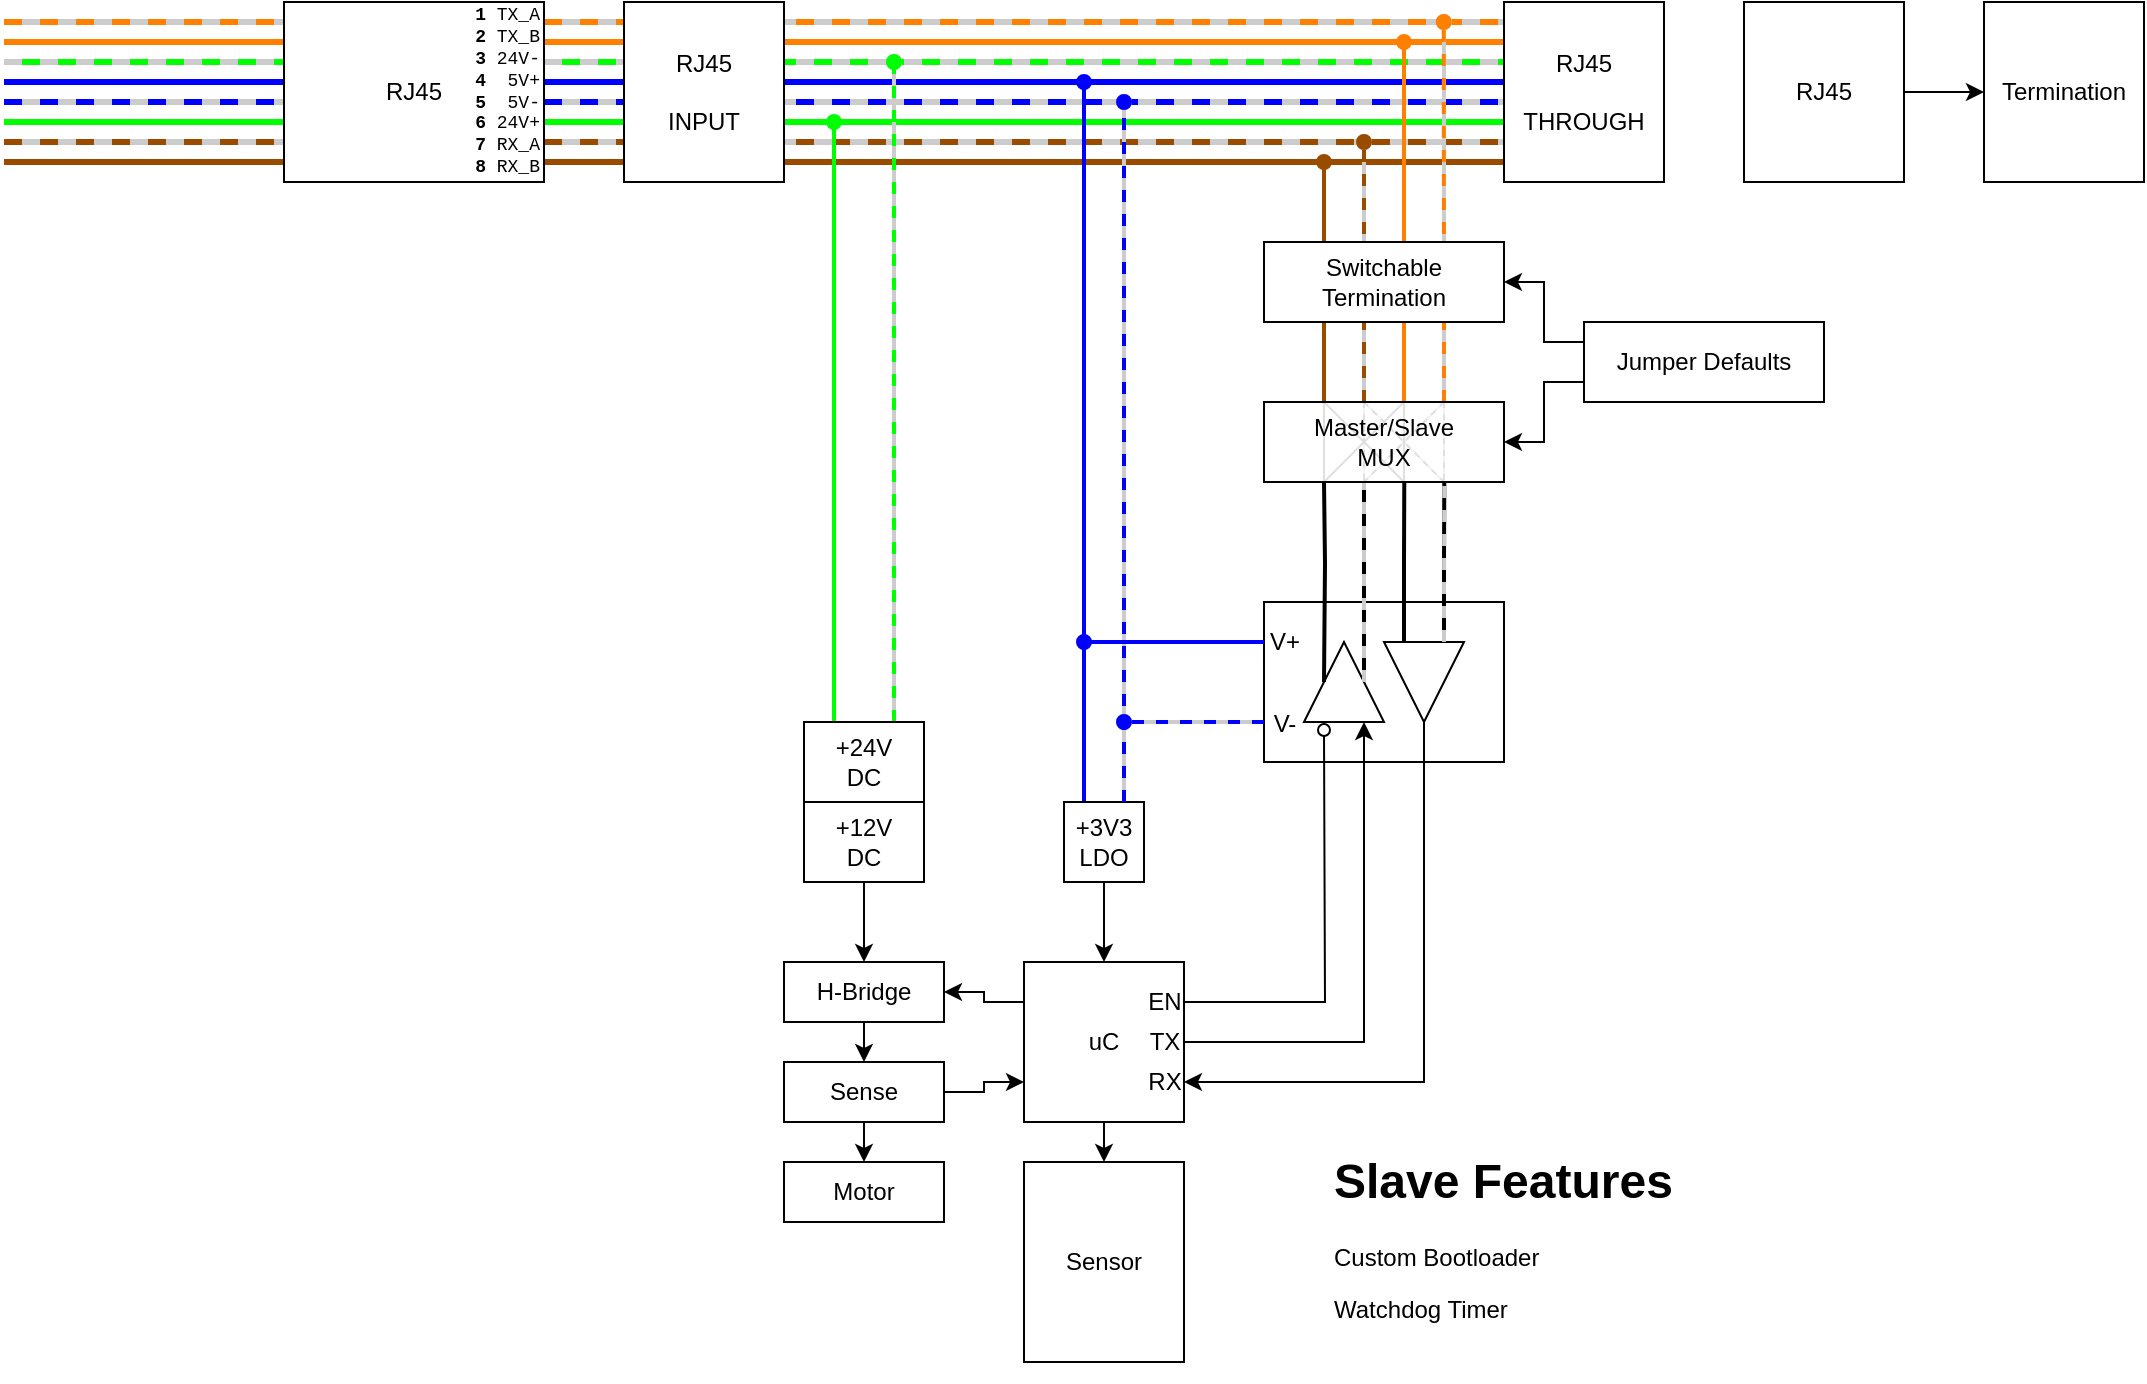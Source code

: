 <mxfile version="13.7.9" type="device"><diagram id="8MzV7u4AULDA_pD13dKl" name="Page-1"><mxGraphModel dx="1422" dy="1232" grid="1" gridSize="10" guides="0" tooltips="1" connect="1" arrows="1" fold="1" page="0" pageScale="1" pageWidth="850" pageHeight="1100" math="0" shadow="0"><root><mxCell id="0"/><mxCell id="1" parent="0"/><mxCell id="2-G0UsSdYrzjZxExo1J0-51" value="" style="rounded=0;whiteSpace=wrap;html=1;" vertex="1" parent="1"><mxGeometry x="800" y="160" width="120" height="40" as="geometry"/></mxCell><mxCell id="2-G0UsSdYrzjZxExo1J0-50" style="rounded=0;orthogonalLoop=1;jettySize=auto;html=1;strokeWidth=1;endArrow=none;endFill=0;strokeColor=#CCCCCC;" edge="1" parent="1"><mxGeometry relative="1" as="geometry"><mxPoint x="890" y="160.0" as="sourcePoint"/><mxPoint x="890" y="200.0" as="targetPoint"/></mxGeometry></mxCell><mxCell id="2-G0UsSdYrzjZxExo1J0-47" style="rounded=0;orthogonalLoop=1;jettySize=auto;html=1;strokeWidth=1;endArrow=none;endFill=0;strokeColor=#CCCCCC;" edge="1" parent="1"><mxGeometry relative="1" as="geometry"><mxPoint x="890" y="160.0" as="sourcePoint"/><mxPoint x="850" y="200" as="targetPoint"/></mxGeometry></mxCell><mxCell id="bpZ32wb8VnHjMpwT7Ty5-103" style="edgeStyle=orthogonalEdgeStyle;rounded=0;orthogonalLoop=1;jettySize=auto;html=1;exitX=0.75;exitY=0;exitDx=0;exitDy=0;endArrow=oval;endFill=1;strokeColor=#CCCCCC;strokeWidth=2;fontFamily=Helvetica;fontSize=12;" parent="1" edge="1"><mxGeometry relative="1" as="geometry"><mxPoint x="730" y="320" as="targetPoint"/><mxPoint x="800" y="320" as="sourcePoint"/></mxGeometry></mxCell><mxCell id="bpZ32wb8VnHjMpwT7Ty5-99" value="" style="rounded=0;whiteSpace=wrap;html=1;fontFamily=Helvetica;fontSize=12;" parent="1" vertex="1"><mxGeometry x="800" y="260" width="120" height="80" as="geometry"/></mxCell><mxCell id="bpZ32wb8VnHjMpwT7Ty5-40" value="uC" style="rounded=0;whiteSpace=wrap;html=1;fontFamily=Helvetica;fontSize=12;" parent="1" vertex="1"><mxGeometry x="680" y="440" width="80" height="80" as="geometry"/></mxCell><mxCell id="bpZ32wb8VnHjMpwT7Ty5-51" value="" style="endArrow=none;html=1;strokeWidth=3;strokeColor=#00FF00;" parent="1" edge="1"><mxGeometry width="50" height="50" relative="1" as="geometry"><mxPoint x="170" y="-10" as="sourcePoint"/><mxPoint x="920" y="-10" as="targetPoint"/></mxGeometry></mxCell><mxCell id="bpZ32wb8VnHjMpwT7Ty5-54" value="" style="endArrow=none;html=1;strokeWidth=3;strokeColor=#CCCCCC;" parent="1" edge="1"><mxGeometry width="50" height="50" relative="1" as="geometry"><mxPoint x="170" y="30" as="sourcePoint"/><mxPoint x="920" y="30" as="targetPoint"/></mxGeometry></mxCell><mxCell id="bpZ32wb8VnHjMpwT7Ty5-53" value="" style="endArrow=none;html=1;strokeWidth=3;strokeColor=#CCCCCC;" parent="1" edge="1"><mxGeometry width="50" height="50" relative="1" as="geometry"><mxPoint x="170" y="10" as="sourcePoint"/><mxPoint x="920" y="10" as="targetPoint"/></mxGeometry></mxCell><mxCell id="bpZ32wb8VnHjMpwT7Ty5-52" value="" style="endArrow=none;html=1;strokeWidth=3;strokeColor=#CCCCCC;" parent="1" edge="1"><mxGeometry width="50" height="50" relative="1" as="geometry"><mxPoint x="170" y="-30" as="sourcePoint"/><mxPoint x="920" y="-30" as="targetPoint"/></mxGeometry></mxCell><mxCell id="bpZ32wb8VnHjMpwT7Ty5-22" value="" style="endArrow=none;html=1;strokeWidth=3;dashed=1;strokeColor=#FF8000;" parent="1" edge="1"><mxGeometry width="50" height="50" relative="1" as="geometry"><mxPoint x="170" y="-30" as="sourcePoint"/><mxPoint x="920" y="-30" as="targetPoint"/></mxGeometry></mxCell><mxCell id="bpZ32wb8VnHjMpwT7Ty5-24" value="" style="endArrow=none;html=1;strokeWidth=3;strokeColor=#FF8000;" parent="1" edge="1"><mxGeometry width="50" height="50" relative="1" as="geometry"><mxPoint x="170" y="-20" as="sourcePoint"/><mxPoint x="920" y="-20" as="targetPoint"/></mxGeometry></mxCell><mxCell id="bpZ32wb8VnHjMpwT7Ty5-25" value="" style="endArrow=none;html=1;strokeWidth=3;dashed=1;strokeColor=#CCCCCC;" parent="1" edge="1"><mxGeometry width="50" height="50" relative="1" as="geometry"><mxPoint x="170" y="-10" as="sourcePoint"/><mxPoint x="920" y="-10" as="targetPoint"/></mxGeometry></mxCell><mxCell id="bpZ32wb8VnHjMpwT7Ty5-26" value="" style="endArrow=none;html=1;strokeWidth=3;strokeColor=#0000FF;" parent="1" edge="1"><mxGeometry width="50" height="50" relative="1" as="geometry"><mxPoint x="170" as="sourcePoint"/><mxPoint x="920" as="targetPoint"/></mxGeometry></mxCell><mxCell id="bpZ32wb8VnHjMpwT7Ty5-27" value="" style="endArrow=none;html=1;strokeWidth=3;dashed=1;strokeColor=#0000FF;" parent="1" edge="1"><mxGeometry width="50" height="50" relative="1" as="geometry"><mxPoint x="170" y="10" as="sourcePoint"/><mxPoint x="920" y="10" as="targetPoint"/></mxGeometry></mxCell><mxCell id="bpZ32wb8VnHjMpwT7Ty5-28" value="" style="endArrow=none;html=1;strokeWidth=3;strokeColor=#00FF00;" parent="1" edge="1"><mxGeometry width="50" height="50" relative="1" as="geometry"><mxPoint x="170" y="20" as="sourcePoint"/><mxPoint x="920" y="20" as="targetPoint"/></mxGeometry></mxCell><mxCell id="bpZ32wb8VnHjMpwT7Ty5-29" value="" style="endArrow=none;html=1;strokeWidth=3;dashed=1;strokeColor=#994C00;" parent="1" edge="1"><mxGeometry width="50" height="50" relative="1" as="geometry"><mxPoint x="170" y="30" as="sourcePoint"/><mxPoint x="920" y="30" as="targetPoint"/></mxGeometry></mxCell><mxCell id="bpZ32wb8VnHjMpwT7Ty5-30" value="" style="endArrow=none;html=1;strokeWidth=3;strokeColor=#994C00;" parent="1" edge="1"><mxGeometry width="50" height="50" relative="1" as="geometry"><mxPoint x="170" y="40" as="sourcePoint"/><mxPoint x="920" y="40" as="targetPoint"/></mxGeometry></mxCell><mxCell id="bpZ32wb8VnHjMpwT7Ty5-55" style="edgeStyle=orthogonalEdgeStyle;rounded=0;orthogonalLoop=1;jettySize=auto;html=1;exitX=0.75;exitY=0;exitDx=0;exitDy=0;endArrow=oval;endFill=1;strokeColor=#CCCCCC;strokeWidth=2;fontFamily=Helvetica;fontSize=12;" parent="1" source="bpZ32wb8VnHjMpwT7Ty5-39" edge="1"><mxGeometry relative="1" as="geometry"><mxPoint x="615" y="-10" as="targetPoint"/></mxGeometry></mxCell><mxCell id="bpZ32wb8VnHjMpwT7Ty5-20" value="RJ45" style="rounded=0;whiteSpace=wrap;html=1;" parent="1" vertex="1"><mxGeometry x="310" y="-40" width="130" height="90" as="geometry"/></mxCell><mxCell id="bpZ32wb8VnHjMpwT7Ty5-33" value="&lt;b&gt;1&lt;/b&gt; TX_A&lt;br style=&quot;font-size: 9px&quot;&gt;&lt;b&gt;2&lt;/b&gt; TX_B&lt;br style=&quot;font-size: 9px&quot;&gt;&lt;b&gt;3&lt;/b&gt; 24V-&lt;br style=&quot;font-size: 9px&quot;&gt;&lt;b&gt;4&lt;/b&gt;&amp;nbsp; 5V+&lt;br style=&quot;font-size: 9px&quot;&gt;&lt;b&gt;5&lt;/b&gt;&amp;nbsp; 5V-&lt;br style=&quot;font-size: 9px&quot;&gt;&lt;b&gt;6&lt;/b&gt; 24V+&lt;br style=&quot;font-size: 9px&quot;&gt;&lt;b&gt;7&lt;/b&gt; RX_A&lt;br style=&quot;font-size: 9px&quot;&gt;&lt;b&gt;8&lt;/b&gt; RX_B" style="text;html=1;strokeColor=none;fillColor=none;align=right;verticalAlign=middle;whiteSpace=wrap;rounded=0;fontSize=9;fontFamily=Courier New;" parent="1" vertex="1"><mxGeometry x="360" y="-40" width="80" height="90" as="geometry"/></mxCell><mxCell id="bpZ32wb8VnHjMpwT7Ty5-42" style="edgeStyle=orthogonalEdgeStyle;rounded=0;orthogonalLoop=1;jettySize=auto;html=1;exitX=0.5;exitY=1;exitDx=0;exitDy=0;entryX=0.5;entryY=0;entryDx=0;entryDy=0;endArrow=classic;endFill=1;strokeColor=#000000;strokeWidth=1;fontFamily=Helvetica;fontSize=12;" parent="1" source="bpZ32wb8VnHjMpwT7Ty5-34" target="bpZ32wb8VnHjMpwT7Ty5-40" edge="1"><mxGeometry relative="1" as="geometry"/></mxCell><mxCell id="bpZ32wb8VnHjMpwT7Ty5-56" style="edgeStyle=orthogonalEdgeStyle;rounded=0;orthogonalLoop=1;jettySize=auto;html=1;exitX=0.75;exitY=0;exitDx=0;exitDy=0;endArrow=oval;endFill=1;strokeColor=#CCCCCC;strokeWidth=2;fontFamily=Helvetica;fontSize=12;" parent="1" source="bpZ32wb8VnHjMpwT7Ty5-34" edge="1"><mxGeometry relative="1" as="geometry"><mxPoint x="730" y="10" as="targetPoint"/><Array as="points"><mxPoint x="730" y="10"/></Array></mxGeometry></mxCell><mxCell id="bpZ32wb8VnHjMpwT7Ty5-57" style="edgeStyle=orthogonalEdgeStyle;rounded=0;orthogonalLoop=1;jettySize=auto;html=1;exitX=0.25;exitY=0;exitDx=0;exitDy=0;endArrow=oval;endFill=1;strokeWidth=2;fontFamily=Helvetica;fontSize=12;strokeColor=#0000FF;" parent="1" source="bpZ32wb8VnHjMpwT7Ty5-34" edge="1"><mxGeometry relative="1" as="geometry"><mxPoint x="710" as="targetPoint"/><Array as="points"><mxPoint x="710"/></Array></mxGeometry></mxCell><mxCell id="bpZ32wb8VnHjMpwT7Ty5-34" value="+3V3&lt;br&gt;LDO" style="rounded=0;whiteSpace=wrap;html=1;fontFamily=Helvetica;fontSize=12;" parent="1" vertex="1"><mxGeometry x="700" y="360" width="40" height="40" as="geometry"/></mxCell><mxCell id="bpZ32wb8VnHjMpwT7Ty5-35" value="RJ45&lt;br&gt;&lt;br&gt;THROUGH" style="rounded=0;whiteSpace=wrap;html=1;" parent="1" vertex="1"><mxGeometry x="920" y="-40" width="80" height="90" as="geometry"/></mxCell><mxCell id="bpZ32wb8VnHjMpwT7Ty5-21" value="RJ45&lt;br&gt;&lt;br&gt;INPUT" style="rounded=0;whiteSpace=wrap;html=1;" parent="1" vertex="1"><mxGeometry x="480" y="-40" width="80" height="90" as="geometry"/></mxCell><mxCell id="bpZ32wb8VnHjMpwT7Ty5-47" style="edgeStyle=orthogonalEdgeStyle;rounded=0;orthogonalLoop=1;jettySize=auto;html=1;exitX=0.25;exitY=0;exitDx=0;exitDy=0;endArrow=oval;endFill=1;strokeWidth=2;fontFamily=Helvetica;fontSize=12;strokeColor=#00FF00;" parent="1" source="bpZ32wb8VnHjMpwT7Ty5-39" edge="1"><mxGeometry relative="1" as="geometry"><mxPoint x="585" y="20" as="targetPoint"/></mxGeometry></mxCell><mxCell id="bpZ32wb8VnHjMpwT7Ty5-48" style="edgeStyle=orthogonalEdgeStyle;rounded=0;orthogonalLoop=1;jettySize=auto;html=1;exitX=0.75;exitY=0;exitDx=0;exitDy=0;endArrow=oval;endFill=1;strokeWidth=2;fontFamily=Helvetica;fontSize=12;strokeColor=#00FF00;dashed=1;" parent="1" source="bpZ32wb8VnHjMpwT7Ty5-39" edge="1"><mxGeometry relative="1" as="geometry"><mxPoint x="615" y="-10" as="targetPoint"/></mxGeometry></mxCell><mxCell id="2-G0UsSdYrzjZxExo1J0-3" style="edgeStyle=orthogonalEdgeStyle;rounded=0;orthogonalLoop=1;jettySize=auto;html=1;exitX=0.5;exitY=1;exitDx=0;exitDy=0;entryX=0.5;entryY=0;entryDx=0;entryDy=0;" edge="1" parent="1" source="bpZ32wb8VnHjMpwT7Ty5-39" target="2-G0UsSdYrzjZxExo1J0-2"><mxGeometry relative="1" as="geometry"/></mxCell><mxCell id="bpZ32wb8VnHjMpwT7Ty5-39" value="+24V&lt;br style=&quot;font-size: 12px&quot;&gt;DC" style="rounded=0;whiteSpace=wrap;html=1;fontFamily=Helvetica;fontSize=12;" parent="1" vertex="1"><mxGeometry x="570" y="320" width="60" height="40" as="geometry"/></mxCell><mxCell id="bpZ32wb8VnHjMpwT7Ty5-64" style="edgeStyle=orthogonalEdgeStyle;rounded=0;orthogonalLoop=1;jettySize=auto;html=1;exitX=0.5;exitY=1;exitDx=0;exitDy=0;entryX=0.5;entryY=0;entryDx=0;entryDy=0;endArrow=classic;endFill=1;strokeColor=#000000;strokeWidth=1;fontFamily=Helvetica;fontSize=12;" parent="1" source="bpZ32wb8VnHjMpwT7Ty5-40" target="bpZ32wb8VnHjMpwT7Ty5-44" edge="1"><mxGeometry relative="1" as="geometry"/></mxCell><mxCell id="bpZ32wb8VnHjMpwT7Ty5-92" style="edgeStyle=orthogonalEdgeStyle;rounded=0;orthogonalLoop=1;jettySize=auto;html=1;exitX=1;exitY=0.25;exitDx=0;exitDy=0;endArrow=oval;endFill=0;strokeColor=#000000;strokeWidth=1;fontFamily=Helvetica;fontSize=12;" parent="1" source="bpZ32wb8VnHjMpwT7Ty5-40" edge="1"><mxGeometry relative="1" as="geometry"><mxPoint x="830" y="324" as="targetPoint"/></mxGeometry></mxCell><mxCell id="bpZ32wb8VnHjMpwT7Ty5-97" value="EN" style="edgeLabel;html=1;align=center;verticalAlign=middle;resizable=0;points=[];fontSize=12;fontFamily=Helvetica;" parent="bpZ32wb8VnHjMpwT7Ty5-92" vertex="1" connectable="0"><mxGeometry x="-0.388" y="14" relative="1" as="geometry"><mxPoint x="-72.86" y="13.97" as="offset"/></mxGeometry></mxCell><mxCell id="bpZ32wb8VnHjMpwT7Ty5-93" value="TX" style="edgeStyle=orthogonalEdgeStyle;rounded=0;orthogonalLoop=1;jettySize=auto;html=1;exitX=1;exitY=0.5;exitDx=0;exitDy=0;entryX=0;entryY=0.75;entryDx=0;entryDy=0;endArrow=classic;endFill=1;strokeColor=#000000;strokeWidth=1;fontFamily=Helvetica;fontSize=12;" parent="1" source="bpZ32wb8VnHjMpwT7Ty5-40" target="bpZ32wb8VnHjMpwT7Ty5-75" edge="1"><mxGeometry x="-0.28" y="100" relative="1" as="geometry"><mxPoint as="offset"/></mxGeometry></mxCell><mxCell id="bpZ32wb8VnHjMpwT7Ty5-95" style="edgeStyle=orthogonalEdgeStyle;rounded=0;orthogonalLoop=1;jettySize=auto;html=1;exitX=0;exitY=0.25;exitDx=0;exitDy=0;entryX=1;entryY=0.5;entryDx=0;entryDy=0;endArrow=classic;endFill=1;strokeColor=#000000;strokeWidth=1;fontFamily=Helvetica;fontSize=12;" parent="1" source="bpZ32wb8VnHjMpwT7Ty5-40" target="bpZ32wb8VnHjMpwT7Ty5-60" edge="1"><mxGeometry relative="1" as="geometry"/></mxCell><mxCell id="bpZ32wb8VnHjMpwT7Ty5-44" value="Sensor" style="rounded=0;whiteSpace=wrap;html=1;fontFamily=Helvetica;fontSize=12;" parent="1" vertex="1"><mxGeometry x="680" y="540" width="80" height="100" as="geometry"/></mxCell><mxCell id="bpZ32wb8VnHjMpwT7Ty5-68" style="edgeStyle=orthogonalEdgeStyle;rounded=0;orthogonalLoop=1;jettySize=auto;html=1;exitX=0.5;exitY=1;exitDx=0;exitDy=0;entryX=0.5;entryY=0;entryDx=0;entryDy=0;endArrow=classic;endFill=1;strokeColor=#000000;strokeWidth=1;fontFamily=Helvetica;fontSize=12;" parent="1" source="bpZ32wb8VnHjMpwT7Ty5-59" target="bpZ32wb8VnHjMpwT7Ty5-67" edge="1"><mxGeometry relative="1" as="geometry"/></mxCell><mxCell id="bpZ32wb8VnHjMpwT7Ty5-96" style="edgeStyle=orthogonalEdgeStyle;rounded=0;orthogonalLoop=1;jettySize=auto;html=1;exitX=1;exitY=0.5;exitDx=0;exitDy=0;entryX=0;entryY=0.75;entryDx=0;entryDy=0;endArrow=classic;endFill=1;strokeColor=#000000;strokeWidth=1;fontFamily=Helvetica;fontSize=12;" parent="1" source="bpZ32wb8VnHjMpwT7Ty5-59" target="bpZ32wb8VnHjMpwT7Ty5-40" edge="1"><mxGeometry relative="1" as="geometry"/></mxCell><mxCell id="bpZ32wb8VnHjMpwT7Ty5-59" value="Sense" style="rounded=0;whiteSpace=wrap;html=1;fontFamily=Helvetica;fontSize=12;" parent="1" vertex="1"><mxGeometry x="560" y="490" width="80" height="30" as="geometry"/></mxCell><mxCell id="bpZ32wb8VnHjMpwT7Ty5-63" style="edgeStyle=orthogonalEdgeStyle;rounded=0;orthogonalLoop=1;jettySize=auto;html=1;exitX=0.5;exitY=1;exitDx=0;exitDy=0;entryX=0.5;entryY=0;entryDx=0;entryDy=0;endArrow=classic;endFill=1;strokeColor=#000000;strokeWidth=1;fontFamily=Helvetica;fontSize=12;" parent="1" source="bpZ32wb8VnHjMpwT7Ty5-60" target="bpZ32wb8VnHjMpwT7Ty5-59" edge="1"><mxGeometry relative="1" as="geometry"/></mxCell><mxCell id="bpZ32wb8VnHjMpwT7Ty5-60" value="H-Bridge" style="rounded=0;whiteSpace=wrap;html=1;fontFamily=Helvetica;fontSize=12;" parent="1" vertex="1"><mxGeometry x="560" y="440" width="80" height="30" as="geometry"/></mxCell><mxCell id="bpZ32wb8VnHjMpwT7Ty5-67" value="Motor" style="rounded=0;whiteSpace=wrap;html=1;fontFamily=Helvetica;fontSize=12;" parent="1" vertex="1"><mxGeometry x="560" y="540" width="80" height="30" as="geometry"/></mxCell><mxCell id="bpZ32wb8VnHjMpwT7Ty5-71" style="edgeStyle=orthogonalEdgeStyle;rounded=0;orthogonalLoop=1;jettySize=auto;html=1;exitX=1;exitY=0.5;exitDx=0;exitDy=0;entryX=0;entryY=0.5;entryDx=0;entryDy=0;endArrow=classic;endFill=1;strokeColor=#000000;strokeWidth=1;fontFamily=Helvetica;fontSize=12;" parent="1" source="bpZ32wb8VnHjMpwT7Ty5-69" target="bpZ32wb8VnHjMpwT7Ty5-70" edge="1"><mxGeometry relative="1" as="geometry"/></mxCell><mxCell id="bpZ32wb8VnHjMpwT7Ty5-69" value="RJ45" style="rounded=0;whiteSpace=wrap;html=1;" parent="1" vertex="1"><mxGeometry x="1040" y="-40" width="80" height="90" as="geometry"/></mxCell><mxCell id="bpZ32wb8VnHjMpwT7Ty5-70" value="Termination" style="rounded=0;whiteSpace=wrap;html=1;" parent="1" vertex="1"><mxGeometry x="1160" y="-40" width="80" height="90" as="geometry"/></mxCell><mxCell id="bpZ32wb8VnHjMpwT7Ty5-78" style="edgeStyle=orthogonalEdgeStyle;rounded=0;orthogonalLoop=1;jettySize=auto;html=1;endArrow=oval;endFill=1;strokeWidth=2;fontFamily=Helvetica;fontSize=12;strokeColor=#994C00;" parent="1" edge="1"><mxGeometry relative="1" as="geometry"><mxPoint x="830" y="40" as="targetPoint"/><mxPoint x="830" y="160" as="sourcePoint"/></mxGeometry></mxCell><mxCell id="bpZ32wb8VnHjMpwT7Ty5-83" style="edgeStyle=orthogonalEdgeStyle;rounded=0;orthogonalLoop=1;jettySize=auto;html=1;endArrow=oval;endFill=1;strokeWidth=2;fontFamily=Helvetica;fontSize=12;strokeColor=#CCCCCC;" parent="1" edge="1"><mxGeometry relative="1" as="geometry"><mxPoint x="850" y="30" as="targetPoint"/><mxPoint x="850" y="160" as="sourcePoint"/></mxGeometry></mxCell><mxCell id="2-G0UsSdYrzjZxExo1J0-33" style="edgeStyle=orthogonalEdgeStyle;rounded=0;orthogonalLoop=1;jettySize=auto;html=1;exitX=0.5;exitY=1;exitDx=0;exitDy=0;strokeWidth=2;endArrow=none;endFill=0;" edge="1" parent="1" source="bpZ32wb8VnHjMpwT7Ty5-75"><mxGeometry relative="1" as="geometry"><mxPoint x="850" y="200" as="targetPoint"/></mxGeometry></mxCell><mxCell id="bpZ32wb8VnHjMpwT7Ty5-75" value="" style="triangle;whiteSpace=wrap;html=1;fontFamily=Helvetica;fontSize=12;direction=north;" parent="1" vertex="1"><mxGeometry x="820" y="280" width="40" height="40" as="geometry"/></mxCell><mxCell id="bpZ32wb8VnHjMpwT7Ty5-81" style="edgeStyle=orthogonalEdgeStyle;rounded=0;orthogonalLoop=1;jettySize=auto;html=1;endArrow=oval;endFill=1;strokeWidth=2;fontFamily=Helvetica;fontSize=12;strokeColor=#FF8000;" parent="1" edge="1"><mxGeometry relative="1" as="geometry"><mxPoint x="870" y="-20" as="targetPoint"/><mxPoint x="870" y="160" as="sourcePoint"/></mxGeometry></mxCell><mxCell id="bpZ32wb8VnHjMpwT7Ty5-84" style="edgeStyle=orthogonalEdgeStyle;rounded=0;orthogonalLoop=1;jettySize=auto;html=1;endArrow=oval;endFill=1;strokeWidth=2;fontFamily=Helvetica;fontSize=12;strokeColor=#CCCCCC;" parent="1" edge="1"><mxGeometry relative="1" as="geometry"><mxPoint x="890" y="-30" as="targetPoint"/><mxPoint x="890" y="160" as="sourcePoint"/></mxGeometry></mxCell><mxCell id="bpZ32wb8VnHjMpwT7Ty5-90" style="edgeStyle=orthogonalEdgeStyle;rounded=0;orthogonalLoop=1;jettySize=auto;html=1;exitX=1;exitY=0.5;exitDx=0;exitDy=0;entryX=1;entryY=0.75;entryDx=0;entryDy=0;endArrow=classic;endFill=1;strokeColor=#000000;strokeWidth=1;fontFamily=Helvetica;fontSize=12;" parent="1" source="bpZ32wb8VnHjMpwT7Ty5-80" target="bpZ32wb8VnHjMpwT7Ty5-40" edge="1"><mxGeometry relative="1" as="geometry"/></mxCell><mxCell id="bpZ32wb8VnHjMpwT7Ty5-98" value="RX" style="edgeLabel;html=1;align=center;verticalAlign=middle;resizable=0;points=[];fontSize=12;fontFamily=Helvetica;" parent="bpZ32wb8VnHjMpwT7Ty5-90" vertex="1" connectable="0"><mxGeometry x="0.668" y="2" relative="1" as="geometry"><mxPoint x="-59.77" y="-2.01" as="offset"/></mxGeometry></mxCell><mxCell id="2-G0UsSdYrzjZxExo1J0-34" style="edgeStyle=orthogonalEdgeStyle;rounded=0;orthogonalLoop=1;jettySize=auto;html=1;exitX=0;exitY=0.75;exitDx=0;exitDy=0;strokeWidth=2;endArrow=none;endFill=0;" edge="1" parent="1" source="bpZ32wb8VnHjMpwT7Ty5-80"><mxGeometry relative="1" as="geometry"><mxPoint x="870.143" y="200.0" as="targetPoint"/></mxGeometry></mxCell><mxCell id="2-G0UsSdYrzjZxExo1J0-35" style="edgeStyle=orthogonalEdgeStyle;rounded=0;orthogonalLoop=1;jettySize=auto;html=1;exitX=0;exitY=0.25;exitDx=0;exitDy=0;strokeWidth=2;endArrow=none;endFill=0;" edge="1" parent="1" source="bpZ32wb8VnHjMpwT7Ty5-80"><mxGeometry relative="1" as="geometry"><mxPoint x="890.143" y="200.0" as="targetPoint"/></mxGeometry></mxCell><mxCell id="bpZ32wb8VnHjMpwT7Ty5-80" value="" style="triangle;whiteSpace=wrap;html=1;fontFamily=Helvetica;fontSize=12;direction=south;" parent="1" vertex="1"><mxGeometry x="860" y="280" width="40" height="40" as="geometry"/></mxCell><mxCell id="bpZ32wb8VnHjMpwT7Ty5-79" style="edgeStyle=orthogonalEdgeStyle;rounded=0;orthogonalLoop=1;jettySize=auto;html=1;endArrow=oval;endFill=1;strokeWidth=2;fontFamily=Helvetica;fontSize=12;strokeColor=#994C00;dashed=1;" parent="1" edge="1"><mxGeometry relative="1" as="geometry"><mxPoint x="850" y="30" as="targetPoint"/><mxPoint x="850" y="160" as="sourcePoint"/></mxGeometry></mxCell><mxCell id="bpZ32wb8VnHjMpwT7Ty5-82" style="edgeStyle=orthogonalEdgeStyle;rounded=0;orthogonalLoop=1;jettySize=auto;html=1;endArrow=oval;endFill=1;strokeWidth=2;fontFamily=Helvetica;fontSize=12;strokeColor=#FF8000;dashed=1;" parent="1" edge="1"><mxGeometry relative="1" as="geometry"><mxPoint x="889.857" y="-30" as="targetPoint"/><mxPoint x="890" y="160" as="sourcePoint"/><Array as="points"><mxPoint x="890" y="110"/><mxPoint x="890" y="110"/></Array></mxGeometry></mxCell><mxCell id="bpZ32wb8VnHjMpwT7Ty5-100" value="V+" style="edgeStyle=orthogonalEdgeStyle;rounded=0;orthogonalLoop=1;jettySize=auto;html=1;exitX=0;exitY=0.25;exitDx=0;exitDy=0;endArrow=oval;endFill=1;strokeWidth=2;fontFamily=Helvetica;fontSize=12;strokeColor=#0000FF;" parent="1" source="bpZ32wb8VnHjMpwT7Ty5-99" edge="1"><mxGeometry x="-1" y="-10" relative="1" as="geometry"><mxPoint x="710" y="280" as="targetPoint"/><mxPoint x="715" y="370" as="sourcePoint"/><mxPoint x="10" y="10" as="offset"/></mxGeometry></mxCell><mxCell id="bpZ32wb8VnHjMpwT7Ty5-101" style="edgeStyle=orthogonalEdgeStyle;rounded=0;orthogonalLoop=1;jettySize=auto;html=1;exitX=0;exitY=0.75;exitDx=0;exitDy=0;endArrow=oval;endFill=1;strokeColor=#0000FF;strokeWidth=2;fontFamily=Helvetica;fontSize=12;dashed=1;" parent="1" source="bpZ32wb8VnHjMpwT7Ty5-99" edge="1"><mxGeometry relative="1" as="geometry"><mxPoint x="730" y="320" as="targetPoint"/><mxPoint x="745" y="370" as="sourcePoint"/><Array as="points"><mxPoint x="760" y="320"/></Array></mxGeometry></mxCell><mxCell id="bpZ32wb8VnHjMpwT7Ty5-106" value="V-" style="edgeLabel;html=1;align=center;verticalAlign=middle;resizable=0;points=[];fontSize=12;fontFamily=Helvetica;" parent="bpZ32wb8VnHjMpwT7Ty5-101" vertex="1" connectable="0"><mxGeometry x="0.143" y="33" relative="1" as="geometry"><mxPoint x="50" y="-32" as="offset"/></mxGeometry></mxCell><mxCell id="bpZ32wb8VnHjMpwT7Ty5-105" style="edgeStyle=orthogonalEdgeStyle;rounded=0;orthogonalLoop=1;jettySize=auto;html=1;exitX=0.75;exitY=0;exitDx=0;exitDy=0;endArrow=oval;endFill=1;strokeColor=#0000FF;strokeWidth=2;fontFamily=Helvetica;fontSize=12;dashed=1;" parent="1" source="bpZ32wb8VnHjMpwT7Ty5-34" edge="1"><mxGeometry relative="1" as="geometry"><mxPoint x="730" y="10" as="targetPoint"/><mxPoint x="760" y="170" as="sourcePoint"/><Array as="points"><mxPoint x="730" y="10"/></Array></mxGeometry></mxCell><mxCell id="bpZ32wb8VnHjMpwT7Ty5-107" value="&lt;h1&gt;Slave Features&lt;/h1&gt;&lt;p&gt;Custom Bootloader&lt;/p&gt;&lt;p&gt;Watchdog Timer&lt;/p&gt;" style="text;html=1;strokeColor=none;fillColor=none;spacing=5;spacingTop=-20;whiteSpace=wrap;overflow=hidden;rounded=0;fontFamily=Helvetica;fontSize=12;" parent="1" vertex="1"><mxGeometry x="830" y="530" width="190" height="120" as="geometry"/></mxCell><mxCell id="2-G0UsSdYrzjZxExo1J0-4" style="edgeStyle=orthogonalEdgeStyle;rounded=0;orthogonalLoop=1;jettySize=auto;html=1;exitX=0.5;exitY=1;exitDx=0;exitDy=0;entryX=0.5;entryY=0;entryDx=0;entryDy=0;" edge="1" parent="1" source="2-G0UsSdYrzjZxExo1J0-2" target="bpZ32wb8VnHjMpwT7Ty5-60"><mxGeometry relative="1" as="geometry"/></mxCell><mxCell id="2-G0UsSdYrzjZxExo1J0-2" value="+12V&lt;br style=&quot;font-size: 12px&quot;&gt;DC" style="rounded=0;whiteSpace=wrap;html=1;fontFamily=Helvetica;fontSize=12;" vertex="1" parent="1"><mxGeometry x="570" y="360" width="60" height="40" as="geometry"/></mxCell><mxCell id="2-G0UsSdYrzjZxExo1J0-32" style="edgeStyle=orthogonalEdgeStyle;rounded=0;orthogonalLoop=1;jettySize=auto;html=1;entryX=0.5;entryY=0;entryDx=0;entryDy=0;strokeWidth=2;endArrow=none;endFill=0;" edge="1" parent="1" target="bpZ32wb8VnHjMpwT7Ty5-75"><mxGeometry relative="1" as="geometry"><mxPoint x="830" y="200" as="sourcePoint"/></mxGeometry></mxCell><mxCell id="2-G0UsSdYrzjZxExo1J0-24" value="Switchable&lt;br&gt;Termination" style="rounded=0;whiteSpace=wrap;html=1;" vertex="1" parent="1"><mxGeometry x="800" y="80" width="120" height="40" as="geometry"/></mxCell><mxCell id="2-G0UsSdYrzjZxExo1J0-31" style="edgeStyle=orthogonalEdgeStyle;rounded=0;orthogonalLoop=1;jettySize=auto;html=1;exitX=0;exitY=0.75;exitDx=0;exitDy=0;entryX=1;entryY=0.5;entryDx=0;entryDy=0;" edge="1" parent="1" source="2-G0UsSdYrzjZxExo1J0-30"><mxGeometry relative="1" as="geometry"><mxPoint x="920" y="180.0" as="targetPoint"/><Array as="points"><mxPoint x="940" y="150"/><mxPoint x="940" y="180"/></Array></mxGeometry></mxCell><mxCell id="2-G0UsSdYrzjZxExo1J0-56" style="edgeStyle=orthogonalEdgeStyle;rounded=0;orthogonalLoop=1;jettySize=auto;html=1;exitX=0;exitY=0.25;exitDx=0;exitDy=0;entryX=1;entryY=0.5;entryDx=0;entryDy=0;endArrow=classic;endFill=1;strokeColor=#000000;strokeWidth=1;" edge="1" parent="1" source="2-G0UsSdYrzjZxExo1J0-30" target="2-G0UsSdYrzjZxExo1J0-24"><mxGeometry relative="1" as="geometry"/></mxCell><mxCell id="2-G0UsSdYrzjZxExo1J0-30" value="Jumper Defaults" style="rounded=0;whiteSpace=wrap;html=1;" vertex="1" parent="1"><mxGeometry x="960" y="120" width="120" height="40" as="geometry"/></mxCell><mxCell id="2-G0UsSdYrzjZxExo1J0-36" style="edgeStyle=orthogonalEdgeStyle;rounded=0;orthogonalLoop=1;jettySize=auto;html=1;exitX=0.5;exitY=1;exitDx=0;exitDy=0;strokeWidth=2;endArrow=none;endFill=0;dashed=1;strokeColor=#CCCCCC;" edge="1" parent="1"><mxGeometry relative="1" as="geometry"><mxPoint x="850" y="200.0" as="targetPoint"/><mxPoint x="850" y="300" as="sourcePoint"/></mxGeometry></mxCell><mxCell id="2-G0UsSdYrzjZxExo1J0-37" style="edgeStyle=orthogonalEdgeStyle;rounded=0;orthogonalLoop=1;jettySize=auto;html=1;exitX=0;exitY=0.25;exitDx=0;exitDy=0;strokeWidth=2;endArrow=none;endFill=0;dashed=1;strokeColor=#CCCCCC;" edge="1" parent="1"><mxGeometry relative="1" as="geometry"><mxPoint x="890.143" y="200.0" as="targetPoint"/><mxPoint x="890" y="280" as="sourcePoint"/><Array as="points"><mxPoint x="890" y="260"/><mxPoint x="890" y="260"/></Array></mxGeometry></mxCell><mxCell id="2-G0UsSdYrzjZxExo1J0-40" style="rounded=0;orthogonalLoop=1;jettySize=auto;html=1;strokeWidth=1;endArrow=none;endFill=0;strokeColor=#808080;" edge="1" parent="1"><mxGeometry relative="1" as="geometry"><mxPoint x="830" y="160.0" as="sourcePoint"/><mxPoint x="830" y="200.0" as="targetPoint"/></mxGeometry></mxCell><mxCell id="2-G0UsSdYrzjZxExo1J0-41" style="rounded=0;orthogonalLoop=1;jettySize=auto;html=1;strokeWidth=1;endArrow=none;endFill=0;strokeColor=#808080;" edge="1" parent="1"><mxGeometry relative="1" as="geometry"><mxPoint x="830" y="160.0" as="sourcePoint"/><mxPoint x="870" y="200.0" as="targetPoint"/></mxGeometry></mxCell><mxCell id="2-G0UsSdYrzjZxExo1J0-42" style="rounded=0;orthogonalLoop=1;jettySize=auto;html=1;strokeWidth=1;endArrow=none;endFill=0;strokeColor=#CCCCCC;" edge="1" parent="1"><mxGeometry relative="1" as="geometry"><mxPoint x="850" y="160.0" as="sourcePoint"/><mxPoint x="850" y="200.0" as="targetPoint"/></mxGeometry></mxCell><mxCell id="2-G0UsSdYrzjZxExo1J0-43" style="rounded=0;orthogonalLoop=1;jettySize=auto;html=1;strokeWidth=1;endArrow=none;endFill=0;strokeColor=#CCCCCC;" edge="1" parent="1"><mxGeometry relative="1" as="geometry"><mxPoint x="850" y="160.0" as="sourcePoint"/><mxPoint x="890" y="200.0" as="targetPoint"/></mxGeometry></mxCell><mxCell id="2-G0UsSdYrzjZxExo1J0-38" style="rounded=0;orthogonalLoop=1;jettySize=auto;html=1;strokeWidth=1;endArrow=none;endFill=0;dashed=1;strokeColor=#808080;" edge="1" parent="1"><mxGeometry relative="1" as="geometry"><mxPoint x="850" y="160.0" as="sourcePoint"/><mxPoint x="850" y="200" as="targetPoint"/></mxGeometry></mxCell><mxCell id="2-G0UsSdYrzjZxExo1J0-39" style="rounded=0;orthogonalLoop=1;jettySize=auto;html=1;strokeWidth=1;endArrow=none;endFill=0;dashed=1;strokeColor=#808080;" edge="1" parent="1"><mxGeometry relative="1" as="geometry"><mxPoint x="850" y="160.0" as="sourcePoint"/><mxPoint x="890" y="200" as="targetPoint"/></mxGeometry></mxCell><mxCell id="2-G0UsSdYrzjZxExo1J0-44" style="rounded=0;orthogonalLoop=1;jettySize=auto;html=1;strokeWidth=1;endArrow=none;endFill=0;strokeColor=#808080;" edge="1" parent="1"><mxGeometry relative="1" as="geometry"><mxPoint x="870" y="160.0" as="sourcePoint"/><mxPoint x="870" y="200.0" as="targetPoint"/></mxGeometry></mxCell><mxCell id="2-G0UsSdYrzjZxExo1J0-45" style="rounded=0;orthogonalLoop=1;jettySize=auto;html=1;strokeWidth=1;endArrow=none;endFill=0;strokeColor=#808080;" edge="1" parent="1"><mxGeometry relative="1" as="geometry"><mxPoint x="870" y="160.0" as="sourcePoint"/><mxPoint x="830" y="200" as="targetPoint"/></mxGeometry></mxCell><mxCell id="2-G0UsSdYrzjZxExo1J0-46" style="rounded=0;orthogonalLoop=1;jettySize=auto;html=1;strokeWidth=1;endArrow=none;endFill=0;dashed=1;strokeColor=#808080;" edge="1" parent="1"><mxGeometry relative="1" as="geometry"><mxPoint x="890" y="160.0" as="sourcePoint"/><mxPoint x="850" y="200" as="targetPoint"/></mxGeometry></mxCell><mxCell id="2-G0UsSdYrzjZxExo1J0-48" style="rounded=0;orthogonalLoop=1;jettySize=auto;html=1;strokeWidth=1;endArrow=none;endFill=0;dashed=1;strokeColor=#808080;" edge="1" parent="1"><mxGeometry relative="1" as="geometry"><mxPoint x="890" y="160.0" as="sourcePoint"/><mxPoint x="890" y="200.0" as="targetPoint"/></mxGeometry></mxCell><mxCell id="2-G0UsSdYrzjZxExo1J0-53" value="Master/Slave&lt;br&gt;MUX" style="rounded=0;whiteSpace=wrap;html=1;fillOpacity=75;" vertex="1" parent="1"><mxGeometry x="800" y="160" width="120" height="40" as="geometry"/></mxCell></root></mxGraphModel></diagram></mxfile>